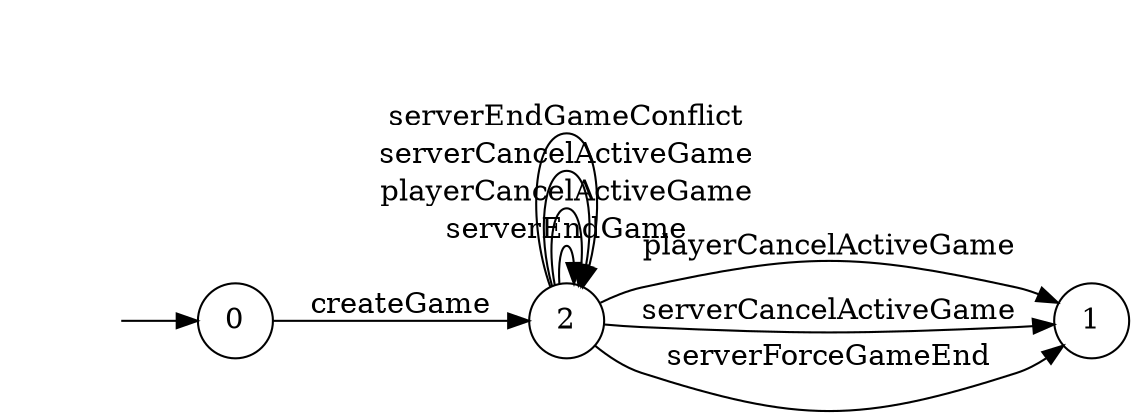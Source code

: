 digraph "/home/liuye/Project/InvConPlus/Dapp-Automata-data/result//gamechannel-fix/0xbf8b9092e809de87932b28ffaa00d520b04359aa/GameChannel/FSM-1" {
	graph [rankdir=LR]
	"" [label="" shape=plaintext]
	0 [label=0 shape=circle]
	1 [label=1 shape=circle]
	2 [label=2 shape=circle]
	"" -> 0 [label=""]
	0 -> 2 [label=createGame]
	2 -> 2 [label=serverEndGame]
	2 -> 1 [label=playerCancelActiveGame]
	2 -> 2 [label=playerCancelActiveGame]
	2 -> 1 [label=serverCancelActiveGame]
	2 -> 2 [label=serverCancelActiveGame]
	2 -> 1 [label=serverForceGameEnd]
	2 -> 2 [label=serverEndGameConflict]
}
